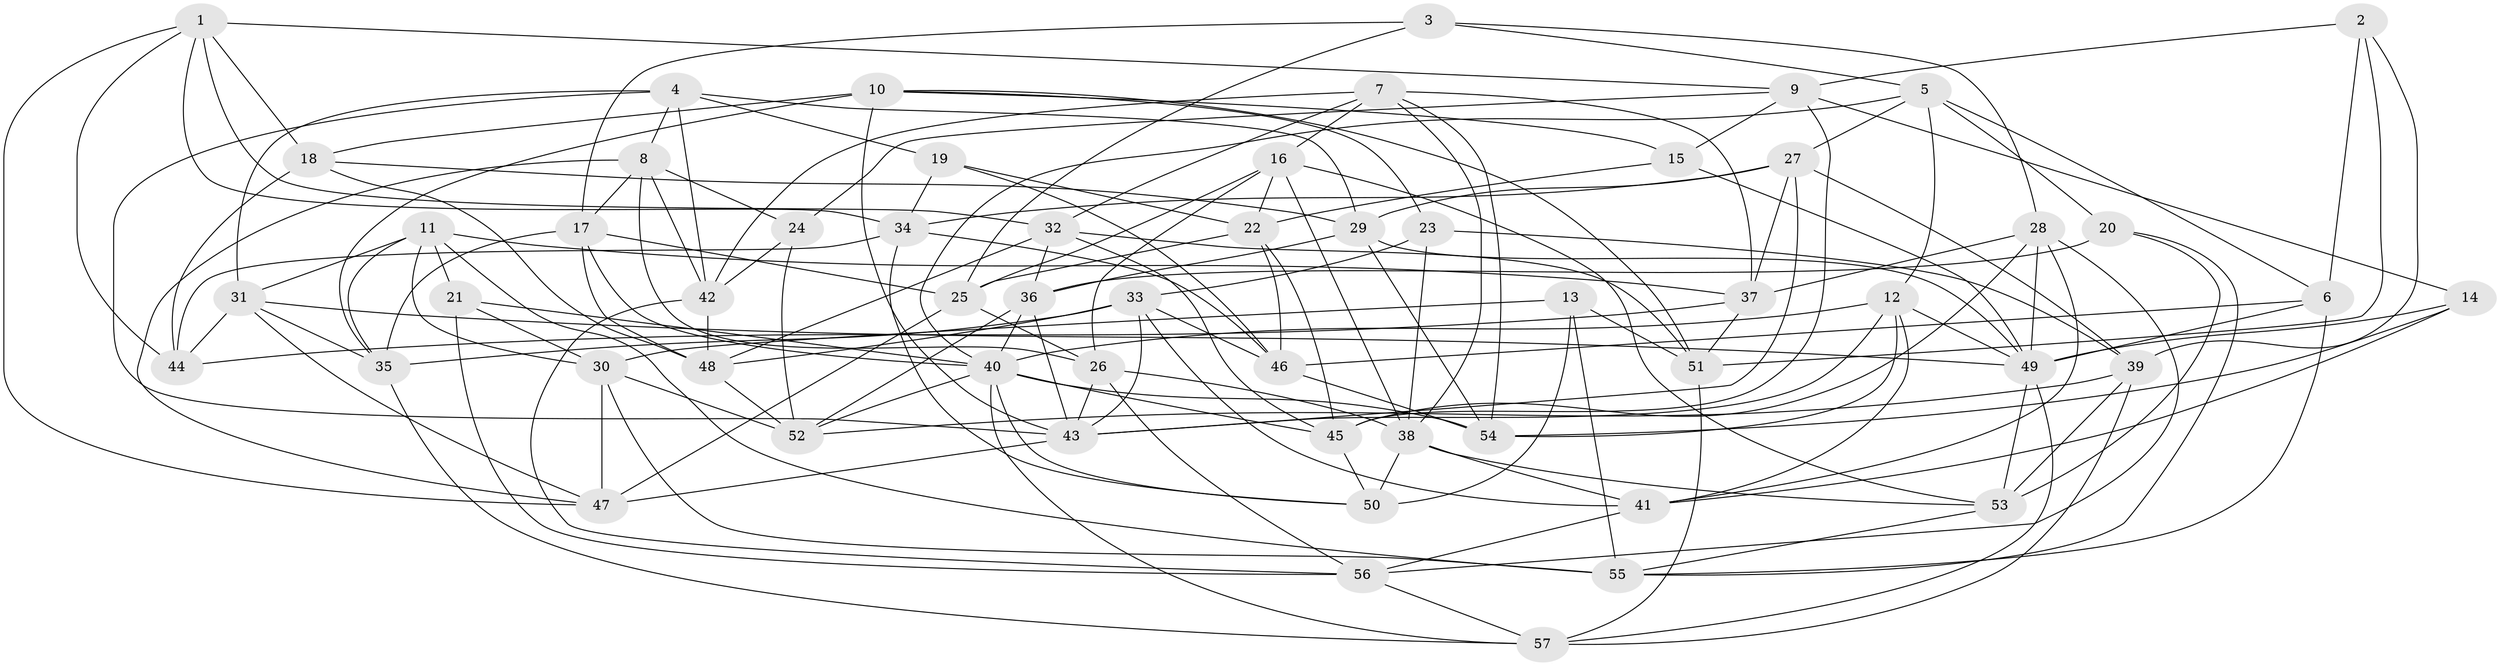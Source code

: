 // original degree distribution, {4: 1.0}
// Generated by graph-tools (version 1.1) at 2025/50/03/09/25 03:50:56]
// undirected, 57 vertices, 164 edges
graph export_dot {
graph [start="1"]
  node [color=gray90,style=filled];
  1;
  2;
  3;
  4;
  5;
  6;
  7;
  8;
  9;
  10;
  11;
  12;
  13;
  14;
  15;
  16;
  17;
  18;
  19;
  20;
  21;
  22;
  23;
  24;
  25;
  26;
  27;
  28;
  29;
  30;
  31;
  32;
  33;
  34;
  35;
  36;
  37;
  38;
  39;
  40;
  41;
  42;
  43;
  44;
  45;
  46;
  47;
  48;
  49;
  50;
  51;
  52;
  53;
  54;
  55;
  56;
  57;
  1 -- 9 [weight=1.0];
  1 -- 18 [weight=1.0];
  1 -- 32 [weight=1.0];
  1 -- 34 [weight=1.0];
  1 -- 44 [weight=1.0];
  1 -- 47 [weight=1.0];
  2 -- 6 [weight=1.0];
  2 -- 9 [weight=1.0];
  2 -- 39 [weight=1.0];
  2 -- 51 [weight=1.0];
  3 -- 5 [weight=1.0];
  3 -- 17 [weight=1.0];
  3 -- 25 [weight=1.0];
  3 -- 28 [weight=1.0];
  4 -- 8 [weight=1.0];
  4 -- 19 [weight=1.0];
  4 -- 29 [weight=1.0];
  4 -- 31 [weight=1.0];
  4 -- 42 [weight=1.0];
  4 -- 43 [weight=1.0];
  5 -- 6 [weight=1.0];
  5 -- 12 [weight=1.0];
  5 -- 20 [weight=1.0];
  5 -- 27 [weight=1.0];
  5 -- 40 [weight=1.0];
  6 -- 46 [weight=1.0];
  6 -- 49 [weight=2.0];
  6 -- 55 [weight=1.0];
  7 -- 16 [weight=1.0];
  7 -- 32 [weight=1.0];
  7 -- 37 [weight=1.0];
  7 -- 38 [weight=1.0];
  7 -- 42 [weight=1.0];
  7 -- 54 [weight=1.0];
  8 -- 17 [weight=1.0];
  8 -- 24 [weight=1.0];
  8 -- 26 [weight=1.0];
  8 -- 42 [weight=1.0];
  8 -- 47 [weight=1.0];
  9 -- 14 [weight=1.0];
  9 -- 15 [weight=1.0];
  9 -- 24 [weight=1.0];
  9 -- 45 [weight=1.0];
  10 -- 15 [weight=1.0];
  10 -- 18 [weight=1.0];
  10 -- 23 [weight=1.0];
  10 -- 35 [weight=1.0];
  10 -- 43 [weight=1.0];
  10 -- 51 [weight=1.0];
  11 -- 21 [weight=1.0];
  11 -- 30 [weight=1.0];
  11 -- 31 [weight=1.0];
  11 -- 35 [weight=1.0];
  11 -- 37 [weight=1.0];
  11 -- 55 [weight=1.0];
  12 -- 40 [weight=1.0];
  12 -- 41 [weight=1.0];
  12 -- 43 [weight=1.0];
  12 -- 49 [weight=1.0];
  12 -- 54 [weight=1.0];
  13 -- 30 [weight=1.0];
  13 -- 50 [weight=1.0];
  13 -- 51 [weight=1.0];
  13 -- 55 [weight=1.0];
  14 -- 41 [weight=1.0];
  14 -- 49 [weight=1.0];
  14 -- 54 [weight=1.0];
  15 -- 22 [weight=1.0];
  15 -- 49 [weight=1.0];
  16 -- 22 [weight=1.0];
  16 -- 25 [weight=1.0];
  16 -- 26 [weight=1.0];
  16 -- 38 [weight=1.0];
  16 -- 53 [weight=1.0];
  17 -- 25 [weight=1.0];
  17 -- 35 [weight=1.0];
  17 -- 40 [weight=1.0];
  17 -- 48 [weight=1.0];
  18 -- 29 [weight=1.0];
  18 -- 44 [weight=2.0];
  18 -- 48 [weight=1.0];
  19 -- 22 [weight=1.0];
  19 -- 34 [weight=1.0];
  19 -- 46 [weight=1.0];
  20 -- 36 [weight=1.0];
  20 -- 53 [weight=1.0];
  20 -- 55 [weight=1.0];
  21 -- 30 [weight=1.0];
  21 -- 40 [weight=1.0];
  21 -- 56 [weight=1.0];
  22 -- 25 [weight=1.0];
  22 -- 45 [weight=1.0];
  22 -- 46 [weight=1.0];
  23 -- 33 [weight=1.0];
  23 -- 38 [weight=1.0];
  23 -- 39 [weight=1.0];
  24 -- 42 [weight=1.0];
  24 -- 52 [weight=1.0];
  25 -- 26 [weight=1.0];
  25 -- 47 [weight=1.0];
  26 -- 38 [weight=1.0];
  26 -- 43 [weight=1.0];
  26 -- 56 [weight=1.0];
  27 -- 29 [weight=1.0];
  27 -- 34 [weight=1.0];
  27 -- 37 [weight=1.0];
  27 -- 39 [weight=1.0];
  27 -- 43 [weight=1.0];
  28 -- 37 [weight=1.0];
  28 -- 41 [weight=1.0];
  28 -- 45 [weight=1.0];
  28 -- 49 [weight=1.0];
  28 -- 56 [weight=1.0];
  29 -- 36 [weight=1.0];
  29 -- 49 [weight=1.0];
  29 -- 54 [weight=1.0];
  30 -- 47 [weight=1.0];
  30 -- 52 [weight=1.0];
  30 -- 55 [weight=1.0];
  31 -- 35 [weight=1.0];
  31 -- 44 [weight=1.0];
  31 -- 47 [weight=1.0];
  31 -- 49 [weight=1.0];
  32 -- 36 [weight=1.0];
  32 -- 45 [weight=1.0];
  32 -- 48 [weight=1.0];
  32 -- 51 [weight=1.0];
  33 -- 35 [weight=1.0];
  33 -- 41 [weight=1.0];
  33 -- 43 [weight=1.0];
  33 -- 46 [weight=1.0];
  33 -- 48 [weight=1.0];
  34 -- 44 [weight=1.0];
  34 -- 46 [weight=1.0];
  34 -- 50 [weight=1.0];
  35 -- 57 [weight=1.0];
  36 -- 40 [weight=1.0];
  36 -- 43 [weight=1.0];
  36 -- 52 [weight=1.0];
  37 -- 44 [weight=1.0];
  37 -- 51 [weight=1.0];
  38 -- 41 [weight=1.0];
  38 -- 50 [weight=2.0];
  38 -- 53 [weight=1.0];
  39 -- 52 [weight=1.0];
  39 -- 53 [weight=1.0];
  39 -- 57 [weight=1.0];
  40 -- 45 [weight=1.0];
  40 -- 50 [weight=1.0];
  40 -- 52 [weight=1.0];
  40 -- 54 [weight=1.0];
  40 -- 57 [weight=1.0];
  41 -- 56 [weight=1.0];
  42 -- 48 [weight=1.0];
  42 -- 56 [weight=1.0];
  43 -- 47 [weight=1.0];
  45 -- 50 [weight=1.0];
  46 -- 54 [weight=1.0];
  48 -- 52 [weight=1.0];
  49 -- 53 [weight=1.0];
  49 -- 57 [weight=1.0];
  51 -- 57 [weight=1.0];
  53 -- 55 [weight=1.0];
  56 -- 57 [weight=1.0];
}
